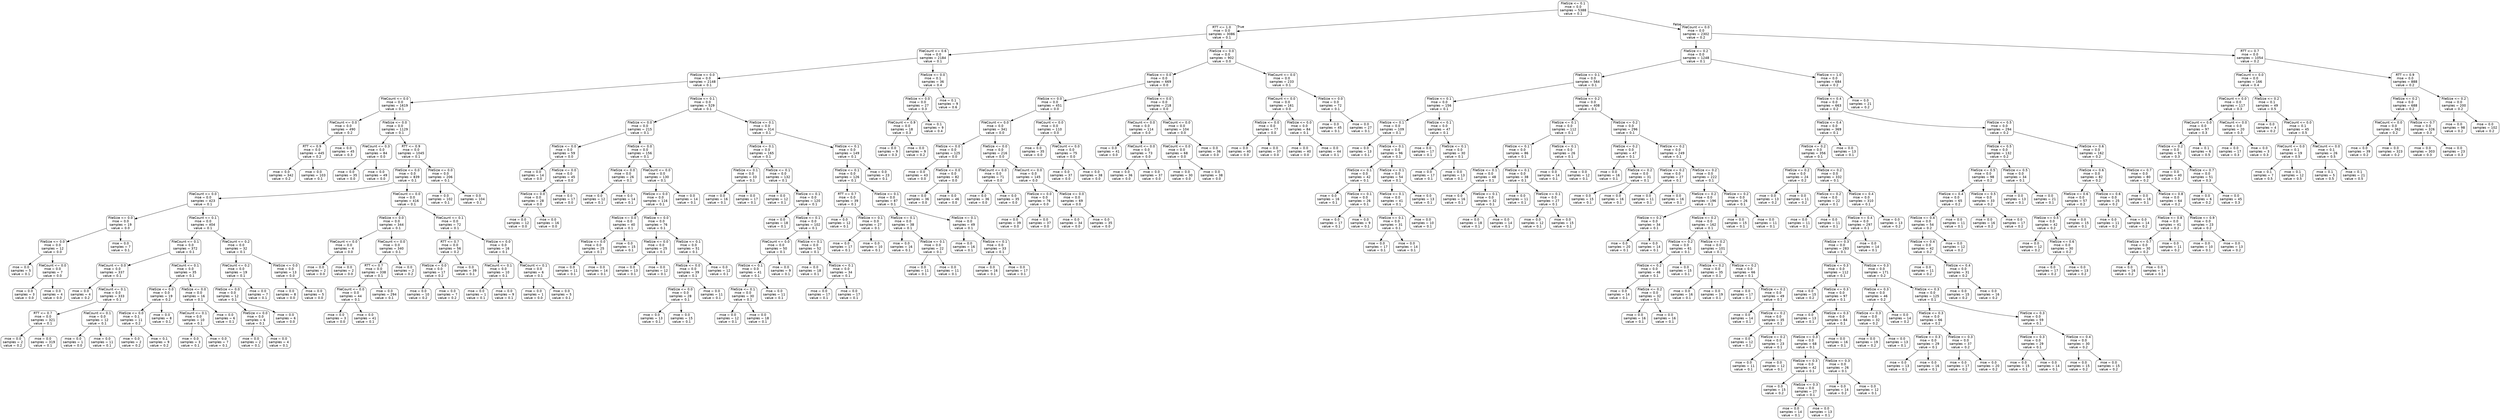 digraph Tree {
node [shape=box, style="rounded", color="black", fontname=helvetica] ;
edge [fontname=helvetica] ;
0 [label="FileSize <= 0.1\nmse = 0.0\nsamples = 5388\nvalue = 0.1"] ;
1 [label="RTT <= 1.0\nmse = 0.0\nsamples = 3086\nvalue = 0.1"] ;
0 -> 1 [labeldistance=2.5, labelangle=45, headlabel="True"] ;
2 [label="FileCount <= 0.6\nmse = 0.0\nsamples = 2184\nvalue = 0.1"] ;
1 -> 2 ;
3 [label="FileSize <= 0.0\nmse = 0.0\nsamples = 2148\nvalue = 0.1"] ;
2 -> 3 ;
4 [label="FileCount <= 0.0\nmse = 0.0\nsamples = 1619\nvalue = 0.1"] ;
3 -> 4 ;
5 [label="FileCount <= 0.0\nmse = 0.0\nsamples = 490\nvalue = 0.2"] ;
4 -> 5 ;
6 [label="RTT <= 0.9\nmse = 0.0\nsamples = 445\nvalue = 0.2"] ;
5 -> 6 ;
7 [label="mse = 0.0\nsamples = 342\nvalue = 0.2"] ;
6 -> 7 ;
8 [label="mse = 0.0\nsamples = 103\nvalue = 0.1"] ;
6 -> 8 ;
9 [label="mse = 0.0\nsamples = 45\nvalue = 0.3"] ;
5 -> 9 ;
10 [label="FileSize <= 0.0\nmse = 0.0\nsamples = 1129\nvalue = 0.1"] ;
4 -> 10 ;
11 [label="FileCount <= 0.3\nmse = 0.0\nsamples = 84\nvalue = 0.0"] ;
10 -> 11 ;
12 [label="mse = 0.0\nsamples = 35\nvalue = 0.0"] ;
11 -> 12 ;
13 [label="mse = 0.0\nsamples = 49\nvalue = 0.0"] ;
11 -> 13 ;
14 [label="RTT <= 0.9\nmse = 0.0\nsamples = 1045\nvalue = 0.1"] ;
10 -> 14 ;
15 [label="FileSize <= 0.0\nmse = 0.0\nsamples = 839\nvalue = 0.1"] ;
14 -> 15 ;
16 [label="FileCount <= 0.0\nmse = 0.0\nsamples = 423\nvalue = 0.1"] ;
15 -> 16 ;
17 [label="FileSize <= 0.0\nmse = 0.0\nsamples = 19\nvalue = 0.0"] ;
16 -> 17 ;
18 [label="FileSize <= 0.0\nmse = 0.0\nsamples = 12\nvalue = 0.0"] ;
17 -> 18 ;
19 [label="mse = 0.0\nsamples = 5\nvalue = 0.1"] ;
18 -> 19 ;
20 [label="FileCount <= 0.0\nmse = 0.0\nsamples = 7\nvalue = 0.0"] ;
18 -> 20 ;
21 [label="mse = 0.0\nsamples = 3\nvalue = 0.0"] ;
20 -> 21 ;
22 [label="mse = 0.0\nsamples = 4\nvalue = 0.0"] ;
20 -> 22 ;
23 [label="mse = 0.0\nsamples = 7\nvalue = 0.1"] ;
17 -> 23 ;
24 [label="FileCount <= 0.1\nmse = 0.0\nsamples = 404\nvalue = 0.1"] ;
16 -> 24 ;
25 [label="FileCount <= 0.1\nmse = 0.0\nsamples = 372\nvalue = 0.1"] ;
24 -> 25 ;
26 [label="FileCount <= 0.0\nmse = 0.0\nsamples = 337\nvalue = 0.1"] ;
25 -> 26 ;
27 [label="mse = 0.0\nsamples = 4\nvalue = 0.2"] ;
26 -> 27 ;
28 [label="FileCount <= 0.1\nmse = 0.0\nsamples = 333\nvalue = 0.1"] ;
26 -> 28 ;
29 [label="RTT <= 0.7\nmse = 0.0\nsamples = 321\nvalue = 0.1"] ;
28 -> 29 ;
30 [label="mse = 0.0\nsamples = 2\nvalue = 0.2"] ;
29 -> 30 ;
31 [label="mse = 0.0\nsamples = 319\nvalue = 0.1"] ;
29 -> 31 ;
32 [label="FileCount <= 0.1\nmse = 0.0\nsamples = 12\nvalue = 0.1"] ;
28 -> 32 ;
33 [label="mse = 0.0\nsamples = 1\nvalue = 0.0"] ;
32 -> 33 ;
34 [label="mse = 0.0\nsamples = 11\nvalue = 0.1"] ;
32 -> 34 ;
35 [label="FileCount <= 0.1\nmse = 0.0\nsamples = 35\nvalue = 0.1"] ;
25 -> 35 ;
36 [label="FileSize <= 0.0\nmse = 0.0\nsamples = 19\nvalue = 0.2"] ;
35 -> 36 ;
37 [label="FileSize <= 0.0\nmse = 0.1\nsamples = 11\nvalue = 0.2"] ;
36 -> 37 ;
38 [label="mse = 0.0\nsamples = 2\nvalue = 0.2"] ;
37 -> 38 ;
39 [label="mse = 0.1\nsamples = 9\nvalue = 0.2"] ;
37 -> 39 ;
40 [label="mse = 0.0\nsamples = 8\nvalue = 0.1"] ;
36 -> 40 ;
41 [label="FileSize <= 0.0\nmse = 0.0\nsamples = 16\nvalue = 0.1"] ;
35 -> 41 ;
42 [label="FileCount <= 0.1\nmse = 0.0\nsamples = 10\nvalue = 0.1"] ;
41 -> 42 ;
43 [label="mse = 0.0\nsamples = 3\nvalue = 0.1"] ;
42 -> 43 ;
44 [label="mse = 0.0\nsamples = 7\nvalue = 0.1"] ;
42 -> 44 ;
45 [label="mse = 0.0\nsamples = 6\nvalue = 0.1"] ;
41 -> 45 ;
46 [label="FileCount <= 0.2\nmse = 0.0\nsamples = 32\nvalue = 0.1"] ;
24 -> 46 ;
47 [label="FileCount <= 0.2\nmse = 0.0\nsamples = 19\nvalue = 0.1"] ;
46 -> 47 ;
48 [label="FileSize <= 0.0\nmse = 0.0\nsamples = 12\nvalue = 0.1"] ;
47 -> 48 ;
49 [label="FileSize <= 0.0\nmse = 0.0\nsamples = 6\nvalue = 0.1"] ;
48 -> 49 ;
50 [label="mse = 0.0\nsamples = 2\nvalue = 0.1"] ;
49 -> 50 ;
51 [label="mse = 0.0\nsamples = 4\nvalue = 0.1"] ;
49 -> 51 ;
52 [label="mse = 0.0\nsamples = 6\nvalue = 0.0"] ;
48 -> 52 ;
53 [label="mse = 0.0\nsamples = 7\nvalue = 0.1"] ;
47 -> 53 ;
54 [label="FileSize <= 0.0\nmse = 0.0\nsamples = 13\nvalue = 0.0"] ;
46 -> 54 ;
55 [label="mse = 0.0\nsamples = 8\nvalue = 0.0"] ;
54 -> 55 ;
56 [label="mse = 0.0\nsamples = 5\nvalue = 0.0"] ;
54 -> 56 ;
57 [label="FileCount <= 0.0\nmse = 0.0\nsamples = 416\nvalue = 0.1"] ;
15 -> 57 ;
58 [label="FileSize <= 0.0\nmse = 0.0\nsamples = 344\nvalue = 0.1"] ;
57 -> 58 ;
59 [label="FileCount <= 0.0\nmse = 0.0\nsamples = 4\nvalue = 0.0"] ;
58 -> 59 ;
60 [label="mse = 0.0\nsamples = 2\nvalue = 0.0"] ;
59 -> 60 ;
61 [label="mse = 0.0\nsamples = 2\nvalue = 0.0"] ;
59 -> 61 ;
62 [label="FileCount <= 0.0\nmse = 0.0\nsamples = 340\nvalue = 0.1"] ;
58 -> 62 ;
63 [label="RTT <= 0.7\nmse = 0.0\nsamples = 338\nvalue = 0.1"] ;
62 -> 63 ;
64 [label="FileCount <= 0.0\nmse = 0.0\nsamples = 44\nvalue = 0.1"] ;
63 -> 64 ;
65 [label="mse = 0.0\nsamples = 3\nvalue = 0.0"] ;
64 -> 65 ;
66 [label="mse = 0.0\nsamples = 41\nvalue = 0.1"] ;
64 -> 66 ;
67 [label="mse = 0.0\nsamples = 294\nvalue = 0.1"] ;
63 -> 67 ;
68 [label="mse = 0.0\nsamples = 2\nvalue = 0.2"] ;
62 -> 68 ;
69 [label="FileCount <= 0.1\nmse = 0.0\nsamples = 72\nvalue = 0.1"] ;
57 -> 69 ;
70 [label="RTT <= 0.7\nmse = 0.0\nsamples = 56\nvalue = 0.2"] ;
69 -> 70 ;
71 [label="FileSize <= 0.0\nmse = 0.0\nsamples = 17\nvalue = 0.2"] ;
70 -> 71 ;
72 [label="mse = 0.0\nsamples = 10\nvalue = 0.2"] ;
71 -> 72 ;
73 [label="mse = 0.0\nsamples = 7\nvalue = 0.2"] ;
71 -> 73 ;
74 [label="mse = 0.0\nsamples = 39\nvalue = 0.1"] ;
70 -> 74 ;
75 [label="FileSize <= 0.0\nmse = 0.0\nsamples = 16\nvalue = 0.1"] ;
69 -> 75 ;
76 [label="FileCount <= 0.1\nmse = 0.0\nsamples = 10\nvalue = 0.1"] ;
75 -> 76 ;
77 [label="mse = 0.0\nsamples = 1\nvalue = 0.1"] ;
76 -> 77 ;
78 [label="mse = 0.0\nsamples = 9\nvalue = 0.1"] ;
76 -> 78 ;
79 [label="FileCount <= 0.1\nmse = 0.0\nsamples = 6\nvalue = 0.1"] ;
75 -> 79 ;
80 [label="mse = 0.0\nsamples = 1\nvalue = 0.0"] ;
79 -> 80 ;
81 [label="mse = 0.0\nsamples = 5\nvalue = 0.1"] ;
79 -> 81 ;
82 [label="FileSize <= 0.0\nmse = 0.0\nsamples = 206\nvalue = 0.1"] ;
14 -> 82 ;
83 [label="mse = 0.0\nsamples = 102\nvalue = 0.1"] ;
82 -> 83 ;
84 [label="mse = 0.0\nsamples = 104\nvalue = 0.1"] ;
82 -> 84 ;
85 [label="FileSize <= 0.1\nmse = 0.0\nsamples = 529\nvalue = 0.1"] ;
3 -> 85 ;
86 [label="FileSize <= 0.0\nmse = 0.0\nsamples = 215\nvalue = 0.1"] ;
85 -> 86 ;
87 [label="FileSize <= 0.0\nmse = 0.0\nsamples = 59\nvalue = 0.0"] ;
86 -> 87 ;
88 [label="mse = 0.0\nsamples = 14\nvalue = 0.0"] ;
87 -> 88 ;
89 [label="FileSize <= 0.0\nmse = 0.0\nsamples = 45\nvalue = 0.0"] ;
87 -> 89 ;
90 [label="FileSize <= 0.0\nmse = 0.0\nsamples = 28\nvalue = 0.0"] ;
89 -> 90 ;
91 [label="mse = 0.0\nsamples = 12\nvalue = 0.0"] ;
90 -> 91 ;
92 [label="mse = 0.0\nsamples = 16\nvalue = 0.0"] ;
90 -> 92 ;
93 [label="mse = 0.0\nsamples = 17\nvalue = 0.0"] ;
89 -> 93 ;
94 [label="FileSize <= 0.0\nmse = 0.0\nsamples = 156\nvalue = 0.1"] ;
86 -> 94 ;
95 [label="FileSize <= 0.0\nmse = 0.0\nsamples = 26\nvalue = 0.1"] ;
94 -> 95 ;
96 [label="mse = 0.0\nsamples = 12\nvalue = 0.1"] ;
95 -> 96 ;
97 [label="mse = 0.0\nsamples = 14\nvalue = 0.1"] ;
95 -> 97 ;
98 [label="FileCount <= 0.0\nmse = 0.0\nsamples = 130\nvalue = 0.1"] ;
94 -> 98 ;
99 [label="FileSize <= 0.0\nmse = 0.0\nsamples = 116\nvalue = 0.1"] ;
98 -> 99 ;
100 [label="FileSize <= 0.0\nmse = 0.0\nsamples = 40\nvalue = 0.1"] ;
99 -> 100 ;
101 [label="FileSize <= 0.0\nmse = 0.0\nsamples = 25\nvalue = 0.1"] ;
100 -> 101 ;
102 [label="mse = 0.0\nsamples = 11\nvalue = 0.1"] ;
101 -> 102 ;
103 [label="mse = 0.0\nsamples = 14\nvalue = 0.1"] ;
101 -> 103 ;
104 [label="mse = 0.0\nsamples = 15\nvalue = 0.1"] ;
100 -> 104 ;
105 [label="FileSize <= 0.0\nmse = 0.0\nsamples = 76\nvalue = 0.1"] ;
99 -> 105 ;
106 [label="FileSize <= 0.0\nmse = 0.0\nsamples = 25\nvalue = 0.1"] ;
105 -> 106 ;
107 [label="mse = 0.0\nsamples = 13\nvalue = 0.1"] ;
106 -> 107 ;
108 [label="mse = 0.0\nsamples = 12\nvalue = 0.1"] ;
106 -> 108 ;
109 [label="FileSize <= 0.1\nmse = 0.0\nsamples = 51\nvalue = 0.1"] ;
105 -> 109 ;
110 [label="FileSize <= 0.0\nmse = 0.0\nsamples = 39\nvalue = 0.1"] ;
109 -> 110 ;
111 [label="FileSize <= 0.0\nmse = 0.0\nsamples = 28\nvalue = 0.1"] ;
110 -> 111 ;
112 [label="mse = 0.0\nsamples = 13\nvalue = 0.1"] ;
111 -> 112 ;
113 [label="mse = 0.0\nsamples = 15\nvalue = 0.1"] ;
111 -> 113 ;
114 [label="mse = 0.0\nsamples = 11\nvalue = 0.1"] ;
110 -> 114 ;
115 [label="mse = 0.0\nsamples = 12\nvalue = 0.1"] ;
109 -> 115 ;
116 [label="mse = 0.0\nsamples = 14\nvalue = 0.1"] ;
98 -> 116 ;
117 [label="FileSize <= 0.1\nmse = 0.0\nsamples = 314\nvalue = 0.1"] ;
85 -> 117 ;
118 [label="FileSize <= 0.1\nmse = 0.0\nsamples = 165\nvalue = 0.1"] ;
117 -> 118 ;
119 [label="FileSize <= 0.1\nmse = 0.0\nsamples = 33\nvalue = 0.1"] ;
118 -> 119 ;
120 [label="mse = 0.0\nsamples = 16\nvalue = 0.1"] ;
119 -> 120 ;
121 [label="mse = 0.0\nsamples = 17\nvalue = 0.1"] ;
119 -> 121 ;
122 [label="FileSize <= 0.1\nmse = 0.0\nsamples = 132\nvalue = 0.1"] ;
118 -> 122 ;
123 [label="mse = 0.0\nsamples = 12\nvalue = 0.1"] ;
122 -> 123 ;
124 [label="FileSize <= 0.1\nmse = 0.0\nsamples = 120\nvalue = 0.1"] ;
122 -> 124 ;
125 [label="mse = 0.0\nsamples = 18\nvalue = 0.1"] ;
124 -> 125 ;
126 [label="FileSize <= 0.1\nmse = 0.0\nsamples = 102\nvalue = 0.1"] ;
124 -> 126 ;
127 [label="FileCount <= 0.0\nmse = 0.0\nsamples = 50\nvalue = 0.1"] ;
126 -> 127 ;
128 [label="FileSize <= 0.1\nmse = 0.0\nsamples = 41\nvalue = 0.1"] ;
127 -> 128 ;
129 [label="FileSize <= 0.1\nmse = 0.0\nsamples = 30\nvalue = 0.1"] ;
128 -> 129 ;
130 [label="mse = 0.0\nsamples = 12\nvalue = 0.1"] ;
129 -> 130 ;
131 [label="mse = 0.0\nsamples = 18\nvalue = 0.1"] ;
129 -> 131 ;
132 [label="mse = 0.0\nsamples = 11\nvalue = 0.1"] ;
128 -> 132 ;
133 [label="mse = 0.0\nsamples = 9\nvalue = 0.1"] ;
127 -> 133 ;
134 [label="FileSize <= 0.1\nmse = 0.0\nsamples = 52\nvalue = 0.1"] ;
126 -> 134 ;
135 [label="mse = 0.0\nsamples = 18\nvalue = 0.1"] ;
134 -> 135 ;
136 [label="FileSize <= 0.1\nmse = 0.0\nsamples = 34\nvalue = 0.1"] ;
134 -> 136 ;
137 [label="mse = 0.0\nsamples = 17\nvalue = 0.1"] ;
136 -> 137 ;
138 [label="mse = 0.0\nsamples = 17\nvalue = 0.1"] ;
136 -> 138 ;
139 [label="FileSize <= 0.1\nmse = 0.0\nsamples = 149\nvalue = 0.1"] ;
117 -> 139 ;
140 [label="FileSize <= 0.1\nmse = 0.0\nsamples = 126\nvalue = 0.1"] ;
139 -> 140 ;
141 [label="RTT <= 0.7\nmse = 0.0\nsamples = 39\nvalue = 0.1"] ;
140 -> 141 ;
142 [label="mse = 0.0\nsamples = 12\nvalue = 0.1"] ;
141 -> 142 ;
143 [label="FileSize <= 0.1\nmse = 0.0\nsamples = 27\nvalue = 0.1"] ;
141 -> 143 ;
144 [label="mse = 0.0\nsamples = 17\nvalue = 0.1"] ;
143 -> 144 ;
145 [label="mse = 0.0\nsamples = 10\nvalue = 0.1"] ;
143 -> 145 ;
146 [label="FileSize <= 0.1\nmse = 0.0\nsamples = 87\nvalue = 0.1"] ;
140 -> 146 ;
147 [label="FileSize <= 0.1\nmse = 0.0\nsamples = 38\nvalue = 0.1"] ;
146 -> 147 ;
148 [label="mse = 0.0\nsamples = 16\nvalue = 0.1"] ;
147 -> 148 ;
149 [label="FileSize <= 0.1\nmse = 0.0\nsamples = 22\nvalue = 0.1"] ;
147 -> 149 ;
150 [label="mse = 0.0\nsamples = 11\nvalue = 0.1"] ;
149 -> 150 ;
151 [label="mse = 0.0\nsamples = 11\nvalue = 0.1"] ;
149 -> 151 ;
152 [label="FileSize <= 0.1\nmse = 0.0\nsamples = 49\nvalue = 0.1"] ;
146 -> 152 ;
153 [label="mse = 0.0\nsamples = 16\nvalue = 0.1"] ;
152 -> 153 ;
154 [label="FileSize <= 0.1\nmse = 0.0\nsamples = 33\nvalue = 0.1"] ;
152 -> 154 ;
155 [label="mse = 0.0\nsamples = 16\nvalue = 0.1"] ;
154 -> 155 ;
156 [label="mse = 0.0\nsamples = 17\nvalue = 0.1"] ;
154 -> 156 ;
157 [label="mse = 0.0\nsamples = 23\nvalue = 0.1"] ;
139 -> 157 ;
158 [label="FileSize <= 0.0\nmse = 0.1\nsamples = 36\nvalue = 0.4"] ;
2 -> 158 ;
159 [label="FileSize <= 0.0\nmse = 0.0\nsamples = 27\nvalue = 0.3"] ;
158 -> 159 ;
160 [label="FileCount <= 0.9\nmse = 0.0\nsamples = 18\nvalue = 0.3"] ;
159 -> 160 ;
161 [label="mse = 0.0\nsamples = 9\nvalue = 0.3"] ;
160 -> 161 ;
162 [label="mse = 0.0\nsamples = 9\nvalue = 0.2"] ;
160 -> 162 ;
163 [label="mse = 0.1\nsamples = 9\nvalue = 0.4"] ;
159 -> 163 ;
164 [label="mse = 0.1\nsamples = 9\nvalue = 0.6"] ;
158 -> 164 ;
165 [label="FileSize <= 0.0\nmse = 0.0\nsamples = 902\nvalue = 0.0"] ;
1 -> 165 ;
166 [label="FileSize <= 0.0\nmse = 0.0\nsamples = 669\nvalue = 0.0"] ;
165 -> 166 ;
167 [label="FileSize <= 0.0\nmse = 0.0\nsamples = 451\nvalue = 0.0"] ;
166 -> 167 ;
168 [label="FileCount <= 0.0\nmse = 0.0\nsamples = 341\nvalue = 0.0"] ;
167 -> 168 ;
169 [label="FileSize <= 0.0\nmse = 0.0\nsamples = 125\nvalue = 0.0"] ;
168 -> 169 ;
170 [label="mse = 0.0\nsamples = 43\nvalue = 0.0"] ;
169 -> 170 ;
171 [label="FileSize <= 0.0\nmse = 0.0\nsamples = 82\nvalue = 0.0"] ;
169 -> 171 ;
172 [label="mse = 0.0\nsamples = 36\nvalue = 0.0"] ;
171 -> 172 ;
173 [label="mse = 0.0\nsamples = 46\nvalue = 0.0"] ;
171 -> 173 ;
174 [label="FileSize <= 0.0\nmse = 0.0\nsamples = 216\nvalue = 0.0"] ;
168 -> 174 ;
175 [label="FileCount <= 0.0\nmse = 0.0\nsamples = 71\nvalue = 0.0"] ;
174 -> 175 ;
176 [label="mse = 0.0\nsamples = 36\nvalue = 0.0"] ;
175 -> 176 ;
177 [label="mse = 0.0\nsamples = 35\nvalue = 0.0"] ;
175 -> 177 ;
178 [label="FileCount <= 0.0\nmse = 0.0\nsamples = 145\nvalue = 0.0"] ;
174 -> 178 ;
179 [label="FileSize <= 0.0\nmse = 0.0\nsamples = 76\nvalue = 0.0"] ;
178 -> 179 ;
180 [label="mse = 0.0\nsamples = 39\nvalue = 0.0"] ;
179 -> 180 ;
181 [label="mse = 0.0\nsamples = 37\nvalue = 0.0"] ;
179 -> 181 ;
182 [label="FileSize <= 0.0\nmse = 0.0\nsamples = 69\nvalue = 0.0"] ;
178 -> 182 ;
183 [label="mse = 0.0\nsamples = 34\nvalue = 0.0"] ;
182 -> 183 ;
184 [label="mse = 0.0\nsamples = 35\nvalue = 0.0"] ;
182 -> 184 ;
185 [label="FileCount <= 0.0\nmse = 0.0\nsamples = 110\nvalue = 0.0"] ;
167 -> 185 ;
186 [label="mse = 0.0\nsamples = 35\nvalue = 0.0"] ;
185 -> 186 ;
187 [label="FileCount <= 0.0\nmse = 0.0\nsamples = 75\nvalue = 0.0"] ;
185 -> 187 ;
188 [label="mse = 0.0\nsamples = 37\nvalue = 0.0"] ;
187 -> 188 ;
189 [label="mse = 0.0\nsamples = 38\nvalue = 0.0"] ;
187 -> 189 ;
190 [label="FileSize <= 0.0\nmse = 0.0\nsamples = 218\nvalue = 0.0"] ;
166 -> 190 ;
191 [label="FileCount <= 0.0\nmse = 0.0\nsamples = 114\nvalue = 0.0"] ;
190 -> 191 ;
192 [label="mse = 0.0\nsamples = 41\nvalue = 0.0"] ;
191 -> 192 ;
193 [label="FileCount <= 0.0\nmse = 0.0\nsamples = 73\nvalue = 0.0"] ;
191 -> 193 ;
194 [label="mse = 0.0\nsamples = 36\nvalue = 0.0"] ;
193 -> 194 ;
195 [label="mse = 0.0\nsamples = 37\nvalue = 0.0"] ;
193 -> 195 ;
196 [label="FileCount <= 0.0\nmse = 0.0\nsamples = 104\nvalue = 0.0"] ;
190 -> 196 ;
197 [label="FileCount <= 0.0\nmse = 0.0\nsamples = 68\nvalue = 0.0"] ;
196 -> 197 ;
198 [label="mse = 0.0\nsamples = 30\nvalue = 0.0"] ;
197 -> 198 ;
199 [label="mse = 0.0\nsamples = 38\nvalue = 0.0"] ;
197 -> 199 ;
200 [label="mse = 0.0\nsamples = 36\nvalue = 0.0"] ;
196 -> 200 ;
201 [label="FileCount <= 0.0\nmse = 0.0\nsamples = 233\nvalue = 0.1"] ;
165 -> 201 ;
202 [label="FileCount <= 0.0\nmse = 0.0\nsamples = 161\nvalue = 0.0"] ;
201 -> 202 ;
203 [label="FileSize <= 0.0\nmse = 0.0\nsamples = 77\nvalue = 0.0"] ;
202 -> 203 ;
204 [label="mse = 0.0\nsamples = 40\nvalue = 0.0"] ;
203 -> 204 ;
205 [label="mse = 0.0\nsamples = 37\nvalue = 0.0"] ;
203 -> 205 ;
206 [label="FileSize <= 0.0\nmse = 0.0\nsamples = 84\nvalue = 0.1"] ;
202 -> 206 ;
207 [label="mse = 0.0\nsamples = 40\nvalue = 0.0"] ;
206 -> 207 ;
208 [label="mse = 0.0\nsamples = 44\nvalue = 0.1"] ;
206 -> 208 ;
209 [label="FileSize <= 0.0\nmse = 0.0\nsamples = 72\nvalue = 0.1"] ;
201 -> 209 ;
210 [label="mse = 0.0\nsamples = 45\nvalue = 0.1"] ;
209 -> 210 ;
211 [label="mse = 0.0\nsamples = 27\nvalue = 0.1"] ;
209 -> 211 ;
212 [label="FileCount <= 0.0\nmse = 0.0\nsamples = 2302\nvalue = 0.2"] ;
0 -> 212 [labeldistance=2.5, labelangle=-45, headlabel="False"] ;
213 [label="FileSize <= 0.2\nmse = 0.0\nsamples = 1248\nvalue = 0.1"] ;
212 -> 213 ;
214 [label="FileSize <= 0.1\nmse = 0.0\nsamples = 564\nvalue = 0.1"] ;
213 -> 214 ;
215 [label="FileSize <= 0.1\nmse = 0.0\nsamples = 156\nvalue = 0.1"] ;
214 -> 215 ;
216 [label="FileSize <= 0.1\nmse = 0.0\nsamples = 109\nvalue = 0.1"] ;
215 -> 216 ;
217 [label="mse = 0.0\nsamples = 13\nvalue = 0.1"] ;
216 -> 217 ;
218 [label="FileSize <= 0.1\nmse = 0.0\nsamples = 96\nvalue = 0.1"] ;
216 -> 218 ;
219 [label="FileSize <= 0.1\nmse = 0.0\nsamples = 42\nvalue = 0.1"] ;
218 -> 219 ;
220 [label="mse = 0.0\nsamples = 16\nvalue = 0.1"] ;
219 -> 220 ;
221 [label="FileSize <= 0.1\nmse = 0.0\nsamples = 26\nvalue = 0.1"] ;
219 -> 221 ;
222 [label="mse = 0.0\nsamples = 17\nvalue = 0.1"] ;
221 -> 222 ;
223 [label="mse = 0.0\nsamples = 9\nvalue = 0.1"] ;
221 -> 223 ;
224 [label="FileSize <= 0.1\nmse = 0.0\nsamples = 54\nvalue = 0.1"] ;
218 -> 224 ;
225 [label="FileSize <= 0.1\nmse = 0.0\nsamples = 41\nvalue = 0.1"] ;
224 -> 225 ;
226 [label="FileSize <= 0.1\nmse = 0.0\nsamples = 31\nvalue = 0.1"] ;
225 -> 226 ;
227 [label="mse = 0.0\nsamples = 17\nvalue = 0.1"] ;
226 -> 227 ;
228 [label="mse = 0.0\nsamples = 14\nvalue = 0.1"] ;
226 -> 228 ;
229 [label="mse = 0.0\nsamples = 10\nvalue = 0.1"] ;
225 -> 229 ;
230 [label="mse = 0.0\nsamples = 13\nvalue = 0.1"] ;
224 -> 230 ;
231 [label="FileSize <= 0.1\nmse = 0.0\nsamples = 47\nvalue = 0.1"] ;
215 -> 231 ;
232 [label="mse = 0.0\nsamples = 17\nvalue = 0.1"] ;
231 -> 232 ;
233 [label="FileSize <= 0.1\nmse = 0.0\nsamples = 30\nvalue = 0.1"] ;
231 -> 233 ;
234 [label="mse = 0.0\nsamples = 17\nvalue = 0.1"] ;
233 -> 234 ;
235 [label="mse = 0.0\nsamples = 13\nvalue = 0.1"] ;
233 -> 235 ;
236 [label="FileSize <= 0.2\nmse = 0.0\nsamples = 408\nvalue = 0.1"] ;
214 -> 236 ;
237 [label="FileSize <= 0.1\nmse = 0.0\nsamples = 112\nvalue = 0.1"] ;
236 -> 237 ;
238 [label="FileSize <= 0.1\nmse = 0.0\nsamples = 86\nvalue = 0.1"] ;
237 -> 238 ;
239 [label="FileSize <= 0.1\nmse = 0.0\nsamples = 48\nvalue = 0.1"] ;
238 -> 239 ;
240 [label="mse = 0.0\nsamples = 16\nvalue = 0.1"] ;
239 -> 240 ;
241 [label="FileSize <= 0.1\nmse = 0.0\nsamples = 32\nvalue = 0.1"] ;
239 -> 241 ;
242 [label="mse = 0.0\nsamples = 18\nvalue = 0.1"] ;
241 -> 242 ;
243 [label="mse = 0.0\nsamples = 14\nvalue = 0.1"] ;
241 -> 243 ;
244 [label="FileSize <= 0.1\nmse = 0.0\nsamples = 38\nvalue = 0.1"] ;
238 -> 244 ;
245 [label="mse = 0.0\nsamples = 11\nvalue = 0.1"] ;
244 -> 245 ;
246 [label="FileSize <= 0.1\nmse = 0.0\nsamples = 27\nvalue = 0.1"] ;
244 -> 246 ;
247 [label="mse = 0.0\nsamples = 12\nvalue = 0.1"] ;
246 -> 247 ;
248 [label="mse = 0.0\nsamples = 15\nvalue = 0.1"] ;
246 -> 248 ;
249 [label="FileSize <= 0.1\nmse = 0.0\nsamples = 26\nvalue = 0.1"] ;
237 -> 249 ;
250 [label="mse = 0.0\nsamples = 14\nvalue = 0.1"] ;
249 -> 250 ;
251 [label="mse = 0.0\nsamples = 12\nvalue = 0.1"] ;
249 -> 251 ;
252 [label="FileSize <= 0.2\nmse = 0.0\nsamples = 296\nvalue = 0.1"] ;
236 -> 252 ;
253 [label="FileSize <= 0.2\nmse = 0.0\nsamples = 47\nvalue = 0.1"] ;
252 -> 253 ;
254 [label="mse = 0.0\nsamples = 16\nvalue = 0.1"] ;
253 -> 254 ;
255 [label="FileSize <= 0.2\nmse = 0.0\nsamples = 31\nvalue = 0.1"] ;
253 -> 255 ;
256 [label="mse = 0.0\nsamples = 15\nvalue = 0.1"] ;
255 -> 256 ;
257 [label="mse = 0.0\nsamples = 16\nvalue = 0.1"] ;
255 -> 257 ;
258 [label="FileSize <= 0.2\nmse = 0.0\nsamples = 249\nvalue = 0.1"] ;
252 -> 258 ;
259 [label="FileSize <= 0.2\nmse = 0.0\nsamples = 27\nvalue = 0.1"] ;
258 -> 259 ;
260 [label="mse = 0.0\nsamples = 11\nvalue = 0.1"] ;
259 -> 260 ;
261 [label="mse = 0.0\nsamples = 16\nvalue = 0.1"] ;
259 -> 261 ;
262 [label="FileSize <= 0.2\nmse = 0.0\nsamples = 222\nvalue = 0.1"] ;
258 -> 262 ;
263 [label="FileSize <= 0.2\nmse = 0.0\nsamples = 196\nvalue = 0.1"] ;
262 -> 263 ;
264 [label="FileSize <= 0.2\nmse = 0.0\nsamples = 34\nvalue = 0.1"] ;
263 -> 264 ;
265 [label="mse = 0.0\nsamples = 20\nvalue = 0.1"] ;
264 -> 265 ;
266 [label="mse = 0.0\nsamples = 14\nvalue = 0.1"] ;
264 -> 266 ;
267 [label="FileSize <= 0.2\nmse = 0.0\nsamples = 162\nvalue = 0.1"] ;
263 -> 267 ;
268 [label="FileSize <= 0.2\nmse = 0.0\nsamples = 61\nvalue = 0.1"] ;
267 -> 268 ;
269 [label="FileSize <= 0.2\nmse = 0.0\nsamples = 46\nvalue = 0.1"] ;
268 -> 269 ;
270 [label="mse = 0.0\nsamples = 14\nvalue = 0.1"] ;
269 -> 270 ;
271 [label="FileSize <= 0.2\nmse = 0.0\nsamples = 32\nvalue = 0.1"] ;
269 -> 271 ;
272 [label="mse = 0.0\nsamples = 16\nvalue = 0.1"] ;
271 -> 272 ;
273 [label="mse = 0.0\nsamples = 16\nvalue = 0.1"] ;
271 -> 273 ;
274 [label="mse = 0.0\nsamples = 15\nvalue = 0.1"] ;
268 -> 274 ;
275 [label="FileSize <= 0.2\nmse = 0.0\nsamples = 101\nvalue = 0.1"] ;
267 -> 275 ;
276 [label="FileSize <= 0.2\nmse = 0.0\nsamples = 35\nvalue = 0.1"] ;
275 -> 276 ;
277 [label="mse = 0.0\nsamples = 16\nvalue = 0.1"] ;
276 -> 277 ;
278 [label="mse = 0.0\nsamples = 19\nvalue = 0.1"] ;
276 -> 278 ;
279 [label="FileSize <= 0.2\nmse = 0.0\nsamples = 66\nvalue = 0.1"] ;
275 -> 279 ;
280 [label="mse = 0.0\nsamples = 17\nvalue = 0.1"] ;
279 -> 280 ;
281 [label="FileSize <= 0.2\nmse = 0.0\nsamples = 49\nvalue = 0.1"] ;
279 -> 281 ;
282 [label="mse = 0.0\nsamples = 14\nvalue = 0.1"] ;
281 -> 282 ;
283 [label="FileSize <= 0.2\nmse = 0.0\nsamples = 35\nvalue = 0.1"] ;
281 -> 283 ;
284 [label="mse = 0.0\nsamples = 12\nvalue = 0.1"] ;
283 -> 284 ;
285 [label="FileSize <= 0.2\nmse = 0.0\nsamples = 23\nvalue = 0.1"] ;
283 -> 285 ;
286 [label="mse = 0.0\nsamples = 11\nvalue = 0.1"] ;
285 -> 286 ;
287 [label="mse = 0.0\nsamples = 12\nvalue = 0.1"] ;
285 -> 287 ;
288 [label="FileSize <= 0.2\nmse = 0.0\nsamples = 26\nvalue = 0.1"] ;
262 -> 288 ;
289 [label="mse = 0.0\nsamples = 15\nvalue = 0.1"] ;
288 -> 289 ;
290 [label="mse = 0.0\nsamples = 11\nvalue = 0.1"] ;
288 -> 290 ;
291 [label="FileSize <= 1.0\nmse = 0.0\nsamples = 684\nvalue = 0.2"] ;
213 -> 291 ;
292 [label="FileSize <= 0.4\nmse = 0.0\nsamples = 663\nvalue = 0.2"] ;
291 -> 292 ;
293 [label="FileSize <= 0.4\nmse = 0.0\nsamples = 369\nvalue = 0.1"] ;
292 -> 293 ;
294 [label="FileSize <= 0.2\nmse = 0.0\nsamples = 356\nvalue = 0.1"] ;
293 -> 294 ;
295 [label="FileSize <= 0.2\nmse = 0.0\nsamples = 24\nvalue = 0.2"] ;
294 -> 295 ;
296 [label="mse = 0.0\nsamples = 13\nvalue = 0.2"] ;
295 -> 296 ;
297 [label="mse = 0.0\nsamples = 11\nvalue = 0.2"] ;
295 -> 297 ;
298 [label="FileSize <= 0.2\nmse = 0.0\nsamples = 332\nvalue = 0.1"] ;
294 -> 298 ;
299 [label="FileSize <= 0.2\nmse = 0.0\nsamples = 22\nvalue = 0.1"] ;
298 -> 299 ;
300 [label="mse = 0.0\nsamples = 11\nvalue = 0.1"] ;
299 -> 300 ;
301 [label="mse = 0.0\nsamples = 11\nvalue = 0.1"] ;
299 -> 301 ;
302 [label="FileSize <= 0.4\nmse = 0.0\nsamples = 310\nvalue = 0.1"] ;
298 -> 302 ;
303 [label="FileSize <= 0.4\nmse = 0.0\nsamples = 297\nvalue = 0.1"] ;
302 -> 303 ;
304 [label="FileSize <= 0.3\nmse = 0.0\nsamples = 283\nvalue = 0.1"] ;
303 -> 304 ;
305 [label="FileSize <= 0.3\nmse = 0.0\nsamples = 112\nvalue = 0.1"] ;
304 -> 305 ;
306 [label="mse = 0.0\nsamples = 15\nvalue = 0.2"] ;
305 -> 306 ;
307 [label="FileSize <= 0.3\nmse = 0.0\nsamples = 97\nvalue = 0.1"] ;
305 -> 307 ;
308 [label="mse = 0.0\nsamples = 13\nvalue = 0.1"] ;
307 -> 308 ;
309 [label="FileSize <= 0.3\nmse = 0.0\nsamples = 84\nvalue = 0.1"] ;
307 -> 309 ;
310 [label="FileSize <= 0.3\nmse = 0.0\nsamples = 68\nvalue = 0.1"] ;
309 -> 310 ;
311 [label="FileSize <= 0.3\nmse = 0.0\nsamples = 42\nvalue = 0.1"] ;
310 -> 311 ;
312 [label="mse = 0.0\nsamples = 15\nvalue = 0.2"] ;
311 -> 312 ;
313 [label="FileSize <= 0.3\nmse = 0.0\nsamples = 27\nvalue = 0.1"] ;
311 -> 313 ;
314 [label="mse = 0.0\nsamples = 14\nvalue = 0.1"] ;
313 -> 314 ;
315 [label="mse = 0.0\nsamples = 13\nvalue = 0.1"] ;
313 -> 315 ;
316 [label="FileSize <= 0.3\nmse = 0.0\nsamples = 26\nvalue = 0.1"] ;
310 -> 316 ;
317 [label="mse = 0.0\nsamples = 14\nvalue = 0.2"] ;
316 -> 317 ;
318 [label="mse = 0.0\nsamples = 12\nvalue = 0.1"] ;
316 -> 318 ;
319 [label="mse = 0.0\nsamples = 16\nvalue = 0.1"] ;
309 -> 319 ;
320 [label="FileSize <= 0.3\nmse = 0.0\nsamples = 171\nvalue = 0.2"] ;
304 -> 320 ;
321 [label="FileSize <= 0.3\nmse = 0.0\nsamples = 46\nvalue = 0.2"] ;
320 -> 321 ;
322 [label="FileSize <= 0.3\nmse = 0.0\nsamples = 32\nvalue = 0.2"] ;
321 -> 322 ;
323 [label="mse = 0.0\nsamples = 19\nvalue = 0.2"] ;
322 -> 323 ;
324 [label="mse = 0.0\nsamples = 13\nvalue = 0.1"] ;
322 -> 324 ;
325 [label="mse = 0.0\nsamples = 14\nvalue = 0.2"] ;
321 -> 325 ;
326 [label="FileSize <= 0.3\nmse = 0.0\nsamples = 125\nvalue = 0.1"] ;
320 -> 326 ;
327 [label="FileSize <= 0.3\nmse = 0.0\nsamples = 66\nvalue = 0.2"] ;
326 -> 327 ;
328 [label="FileSize <= 0.3\nmse = 0.0\nsamples = 29\nvalue = 0.1"] ;
327 -> 328 ;
329 [label="mse = 0.0\nsamples = 13\nvalue = 0.1"] ;
328 -> 329 ;
330 [label="mse = 0.0\nsamples = 16\nvalue = 0.1"] ;
328 -> 330 ;
331 [label="FileSize <= 0.3\nmse = 0.0\nsamples = 37\nvalue = 0.2"] ;
327 -> 331 ;
332 [label="mse = 0.0\nsamples = 17\nvalue = 0.2"] ;
331 -> 332 ;
333 [label="mse = 0.0\nsamples = 20\nvalue = 0.2"] ;
331 -> 333 ;
334 [label="FileSize <= 0.3\nmse = 0.0\nsamples = 59\nvalue = 0.1"] ;
326 -> 334 ;
335 [label="FileSize <= 0.3\nmse = 0.0\nsamples = 29\nvalue = 0.1"] ;
334 -> 335 ;
336 [label="mse = 0.0\nsamples = 15\nvalue = 0.1"] ;
335 -> 336 ;
337 [label="mse = 0.0\nsamples = 14\nvalue = 0.1"] ;
335 -> 337 ;
338 [label="FileSize <= 0.4\nmse = 0.0\nsamples = 30\nvalue = 0.2"] ;
334 -> 338 ;
339 [label="mse = 0.0\nsamples = 15\nvalue = 0.2"] ;
338 -> 339 ;
340 [label="mse = 0.0\nsamples = 15\nvalue = 0.2"] ;
338 -> 340 ;
341 [label="mse = 0.0\nsamples = 14\nvalue = 0.1"] ;
303 -> 341 ;
342 [label="mse = 0.0\nsamples = 13\nvalue = 0.2"] ;
302 -> 342 ;
343 [label="mse = 0.0\nsamples = 13\nvalue = 0.1"] ;
293 -> 343 ;
344 [label="FileSize <= 0.5\nmse = 0.0\nsamples = 294\nvalue = 0.2"] ;
292 -> 344 ;
345 [label="FileSize <= 0.5\nmse = 0.0\nsamples = 132\nvalue = 0.2"] ;
344 -> 345 ;
346 [label="FileSize <= 0.5\nmse = 0.0\nsamples = 98\nvalue = 0.2"] ;
345 -> 346 ;
347 [label="FileSize <= 0.4\nmse = 0.0\nsamples = 65\nvalue = 0.2"] ;
346 -> 347 ;
348 [label="FileSize <= 0.4\nmse = 0.0\nsamples = 54\nvalue = 0.2"] ;
347 -> 348 ;
349 [label="FileSize <= 0.4\nmse = 0.0\nsamples = 42\nvalue = 0.2"] ;
348 -> 349 ;
350 [label="mse = 0.0\nsamples = 11\nvalue = 0.2"] ;
349 -> 350 ;
351 [label="FileSize <= 0.4\nmse = 0.0\nsamples = 31\nvalue = 0.2"] ;
349 -> 351 ;
352 [label="mse = 0.0\nsamples = 15\nvalue = 0.2"] ;
351 -> 352 ;
353 [label="mse = 0.0\nsamples = 16\nvalue = 0.2"] ;
351 -> 353 ;
354 [label="mse = 0.0\nsamples = 12\nvalue = 0.2"] ;
348 -> 354 ;
355 [label="mse = 0.0\nsamples = 11\nvalue = 0.1"] ;
347 -> 355 ;
356 [label="FileSize <= 0.5\nmse = 0.0\nsamples = 33\nvalue = 0.2"] ;
346 -> 356 ;
357 [label="mse = 0.0\nsamples = 16\nvalue = 0.2"] ;
356 -> 357 ;
358 [label="mse = 0.0\nsamples = 17\nvalue = 0.2"] ;
356 -> 358 ;
359 [label="FileSize <= 0.5\nmse = 0.0\nsamples = 34\nvalue = 0.1"] ;
345 -> 359 ;
360 [label="mse = 0.0\nsamples = 13\nvalue = 0.1"] ;
359 -> 360 ;
361 [label="mse = 0.0\nsamples = 21\nvalue = 0.1"] ;
359 -> 361 ;
362 [label="FileSize <= 0.6\nmse = 0.0\nsamples = 162\nvalue = 0.2"] ;
344 -> 362 ;
363 [label="FileSize <= 0.6\nmse = 0.0\nsamples = 82\nvalue = 0.2"] ;
362 -> 363 ;
364 [label="FileSize <= 0.6\nmse = 0.0\nsamples = 57\nvalue = 0.2"] ;
363 -> 364 ;
365 [label="FileSize <= 0.5\nmse = 0.0\nsamples = 42\nvalue = 0.2"] ;
364 -> 365 ;
366 [label="mse = 0.0\nsamples = 12\nvalue = 0.2"] ;
365 -> 366 ;
367 [label="FileSize <= 0.6\nmse = 0.0\nsamples = 30\nvalue = 0.2"] ;
365 -> 367 ;
368 [label="mse = 0.0\nsamples = 17\nvalue = 0.2"] ;
367 -> 368 ;
369 [label="mse = 0.0\nsamples = 13\nvalue = 0.2"] ;
367 -> 369 ;
370 [label="mse = 0.0\nsamples = 15\nvalue = 0.1"] ;
364 -> 370 ;
371 [label="FileSize <= 0.6\nmse = 0.0\nsamples = 25\nvalue = 0.2"] ;
363 -> 371 ;
372 [label="mse = 0.0\nsamples = 11\nvalue = 0.2"] ;
371 -> 372 ;
373 [label="mse = 0.0\nsamples = 14\nvalue = 0.2"] ;
371 -> 373 ;
374 [label="FileSize <= 0.7\nmse = 0.0\nsamples = 80\nvalue = 0.2"] ;
362 -> 374 ;
375 [label="mse = 0.0\nsamples = 16\nvalue = 0.1"] ;
374 -> 375 ;
376 [label="FileSize <= 0.8\nmse = 0.0\nsamples = 64\nvalue = 0.2"] ;
374 -> 376 ;
377 [label="FileSize <= 0.8\nmse = 0.0\nsamples = 41\nvalue = 0.2"] ;
376 -> 377 ;
378 [label="FileSize <= 0.7\nmse = 0.0\nsamples = 30\nvalue = 0.2"] ;
377 -> 378 ;
379 [label="mse = 0.0\nsamples = 16\nvalue = 0.2"] ;
378 -> 379 ;
380 [label="mse = 0.0\nsamples = 14\nvalue = 0.1"] ;
378 -> 380 ;
381 [label="mse = 0.0\nsamples = 11\nvalue = 0.2"] ;
377 -> 381 ;
382 [label="FileSize <= 0.9\nmse = 0.0\nsamples = 23\nvalue = 0.2"] ;
376 -> 382 ;
383 [label="mse = 0.0\nsamples = 10\nvalue = 0.1"] ;
382 -> 383 ;
384 [label="mse = 0.0\nsamples = 13\nvalue = 0.2"] ;
382 -> 384 ;
385 [label="mse = 0.0\nsamples = 21\nvalue = 0.2"] ;
291 -> 385 ;
386 [label="RTT <= 0.7\nmse = 0.0\nsamples = 1054\nvalue = 0.2"] ;
212 -> 386 ;
387 [label="FileCount <= 0.0\nmse = 0.0\nsamples = 166\nvalue = 0.4"] ;
386 -> 387 ;
388 [label="FileCount <= 0.0\nmse = 0.0\nsamples = 117\nvalue = 0.3"] ;
387 -> 388 ;
389 [label="FileCount <= 0.0\nmse = 0.0\nsamples = 97\nvalue = 0.3"] ;
388 -> 389 ;
390 [label="FileSize <= 0.2\nmse = 0.0\nsamples = 91\nvalue = 0.3"] ;
389 -> 390 ;
391 [label="mse = 0.0\nsamples = 40\nvalue = 0.3"] ;
390 -> 391 ;
392 [label="FileSize <= 0.7\nmse = 0.0\nsamples = 51\nvalue = 0.3"] ;
390 -> 392 ;
393 [label="mse = 0.0\nsamples = 6\nvalue = 0.2"] ;
392 -> 393 ;
394 [label="mse = 0.0\nsamples = 45\nvalue = 0.3"] ;
392 -> 394 ;
395 [label="mse = 0.1\nsamples = 6\nvalue = 0.5"] ;
389 -> 395 ;
396 [label="FileCount <= 0.0\nmse = 0.0\nsamples = 20\nvalue = 0.3"] ;
388 -> 396 ;
397 [label="mse = 0.0\nsamples = 17\nvalue = 0.3"] ;
396 -> 397 ;
398 [label="mse = 0.0\nsamples = 3\nvalue = 0.3"] ;
396 -> 398 ;
399 [label="FileSize <= 0.2\nmse = 0.1\nsamples = 49\nvalue = 0.5"] ;
387 -> 399 ;
400 [label="mse = 0.0\nsamples = 4\nvalue = 0.2"] ;
399 -> 400 ;
401 [label="FileCount <= 0.0\nmse = 0.1\nsamples = 45\nvalue = 0.5"] ;
399 -> 401 ;
402 [label="FileCount <= 0.0\nmse = 0.1\nsamples = 19\nvalue = 0.5"] ;
401 -> 402 ;
403 [label="mse = 0.1\nsamples = 7\nvalue = 0.5"] ;
402 -> 403 ;
404 [label="mse = 0.1\nsamples = 12\nvalue = 0.5"] ;
402 -> 404 ;
405 [label="FileCount <= 0.0\nmse = 0.1\nsamples = 26\nvalue = 0.5"] ;
401 -> 405 ;
406 [label="mse = 0.1\nsamples = 5\nvalue = 0.5"] ;
405 -> 406 ;
407 [label="mse = 0.1\nsamples = 21\nvalue = 0.5"] ;
405 -> 407 ;
408 [label="RTT <= 0.9\nmse = 0.0\nsamples = 888\nvalue = 0.2"] ;
386 -> 408 ;
409 [label="FileSize <= 0.2\nmse = 0.0\nsamples = 688\nvalue = 0.2"] ;
408 -> 409 ;
410 [label="FileCount <= 0.0\nmse = 0.0\nsamples = 362\nvalue = 0.2"] ;
409 -> 410 ;
411 [label="mse = 0.0\nsamples = 39\nvalue = 0.2"] ;
410 -> 411 ;
412 [label="mse = 0.0\nsamples = 323\nvalue = 0.2"] ;
410 -> 412 ;
413 [label="FileSize <= 0.7\nmse = 0.0\nsamples = 326\nvalue = 0.3"] ;
409 -> 413 ;
414 [label="mse = 0.0\nsamples = 303\nvalue = 0.3"] ;
413 -> 414 ;
415 [label="mse = 0.0\nsamples = 23\nvalue = 0.3"] ;
413 -> 415 ;
416 [label="FileSize <= 0.2\nmse = 0.0\nsamples = 200\nvalue = 0.2"] ;
408 -> 416 ;
417 [label="mse = 0.0\nsamples = 98\nvalue = 0.2"] ;
416 -> 417 ;
418 [label="mse = 0.0\nsamples = 102\nvalue = 0.2"] ;
416 -> 418 ;
}